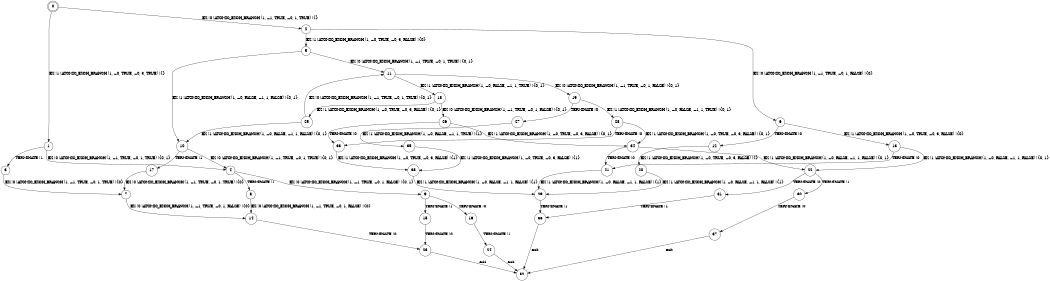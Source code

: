 digraph BCG {
size = "7, 10.5";
center = TRUE;
node [shape = circle];
0 [peripheries = 2];
0 -> 1 [label = "EX !1 !ATOMIC_EXCH_BRANCH (1, +0, TRUE, +0, 3, TRUE) !{}"];
0 -> 2 [label = "EX !0 !ATOMIC_EXCH_BRANCH (1, +1, TRUE, +0, 1, TRUE) !{}"];
1 -> 3 [label = "TERMINATE !1"];
1 -> 4 [label = "EX !0 !ATOMIC_EXCH_BRANCH (1, +1, TRUE, +0, 1, TRUE) !{0, 1}"];
2 -> 5 [label = "EX !1 !ATOMIC_EXCH_BRANCH (1, +0, TRUE, +0, 3, FALSE) !{0}"];
2 -> 6 [label = "EX !0 !ATOMIC_EXCH_BRANCH (1, +1, TRUE, +0, 1, FALSE) !{0}"];
3 -> 7 [label = "EX !0 !ATOMIC_EXCH_BRANCH (1, +1, TRUE, +0, 1, TRUE) !{0}"];
4 -> 8 [label = "TERMINATE !1"];
4 -> 9 [label = "EX !0 !ATOMIC_EXCH_BRANCH (1, +1, TRUE, +0, 1, FALSE) !{0, 1}"];
5 -> 10 [label = "EX !1 !ATOMIC_EXCH_BRANCH (1, +0, FALSE, +1, 1, FALSE) !{0, 1}"];
5 -> 11 [label = "EX !0 !ATOMIC_EXCH_BRANCH (1, +1, TRUE, +0, 1, TRUE) !{0, 1}"];
6 -> 12 [label = "TERMINATE !0"];
6 -> 13 [label = "EX !1 !ATOMIC_EXCH_BRANCH (1, +0, TRUE, +0, 3, FALSE) !{0}"];
7 -> 14 [label = "EX !0 !ATOMIC_EXCH_BRANCH (1, +1, TRUE, +0, 1, FALSE) !{0}"];
8 -> 14 [label = "EX !0 !ATOMIC_EXCH_BRANCH (1, +1, TRUE, +0, 1, FALSE) !{0}"];
9 -> 15 [label = "TERMINATE !1"];
9 -> 16 [label = "TERMINATE !0"];
10 -> 17 [label = "TERMINATE !1"];
10 -> 4 [label = "EX !0 !ATOMIC_EXCH_BRANCH (1, +1, TRUE, +0, 1, TRUE) !{0, 1}"];
11 -> 18 [label = "EX !1 !ATOMIC_EXCH_BRANCH (1, +0, FALSE, +1, 1, TRUE) !{0, 1}"];
11 -> 19 [label = "EX !0 !ATOMIC_EXCH_BRANCH (1, +1, TRUE, +0, 1, FALSE) !{0, 1}"];
12 -> 20 [label = "EX !1 !ATOMIC_EXCH_BRANCH (1, +0, TRUE, +0, 3, FALSE) !{}"];
13 -> 21 [label = "TERMINATE !0"];
13 -> 22 [label = "EX !1 !ATOMIC_EXCH_BRANCH (1, +0, FALSE, +1, 1, FALSE) !{0, 1}"];
14 -> 23 [label = "TERMINATE !0"];
15 -> 23 [label = "TERMINATE !0"];
16 -> 24 [label = "TERMINATE !1"];
17 -> 7 [label = "EX !0 !ATOMIC_EXCH_BRANCH (1, +1, TRUE, +0, 1, TRUE) !{0}"];
18 -> 25 [label = "EX !1 !ATOMIC_EXCH_BRANCH (1, +0, TRUE, +0, 3, FALSE) !{0, 1}"];
18 -> 26 [label = "EX !0 !ATOMIC_EXCH_BRANCH (1, +1, TRUE, +0, 1, FALSE) !{0, 1}"];
19 -> 27 [label = "TERMINATE !0"];
19 -> 28 [label = "EX !1 !ATOMIC_EXCH_BRANCH (1, +0, FALSE, +1, 1, TRUE) !{0, 1}"];
20 -> 29 [label = "EX !1 !ATOMIC_EXCH_BRANCH (1, +0, FALSE, +1, 1, FALSE) !{1}"];
21 -> 29 [label = "EX !1 !ATOMIC_EXCH_BRANCH (1, +0, FALSE, +1, 1, FALSE) !{1}"];
22 -> 30 [label = "TERMINATE !1"];
22 -> 31 [label = "TERMINATE !0"];
23 -> 32 [label = "exit"];
24 -> 32 [label = "exit"];
25 -> 10 [label = "EX !1 !ATOMIC_EXCH_BRANCH (1, +0, FALSE, +1, 1, FALSE) !{0, 1}"];
25 -> 11 [label = "EX !0 !ATOMIC_EXCH_BRANCH (1, +1, TRUE, +0, 1, TRUE) !{0, 1}"];
26 -> 33 [label = "TERMINATE !0"];
26 -> 34 [label = "EX !1 !ATOMIC_EXCH_BRANCH (1, +0, TRUE, +0, 3, FALSE) !{0, 1}"];
27 -> 35 [label = "EX !1 !ATOMIC_EXCH_BRANCH (1, +0, FALSE, +1, 1, TRUE) !{1}"];
28 -> 33 [label = "TERMINATE !0"];
28 -> 34 [label = "EX !1 !ATOMIC_EXCH_BRANCH (1, +0, TRUE, +0, 3, FALSE) !{0, 1}"];
29 -> 36 [label = "TERMINATE !1"];
30 -> 37 [label = "TERMINATE !0"];
31 -> 36 [label = "TERMINATE !1"];
33 -> 38 [label = "EX !1 !ATOMIC_EXCH_BRANCH (1, +0, TRUE, +0, 3, FALSE) !{1}"];
34 -> 21 [label = "TERMINATE !0"];
34 -> 22 [label = "EX !1 !ATOMIC_EXCH_BRANCH (1, +0, FALSE, +1, 1, FALSE) !{0, 1}"];
35 -> 38 [label = "EX !1 !ATOMIC_EXCH_BRANCH (1, +0, TRUE, +0, 3, FALSE) !{1}"];
36 -> 32 [label = "exit"];
37 -> 32 [label = "exit"];
38 -> 29 [label = "EX !1 !ATOMIC_EXCH_BRANCH (1, +0, FALSE, +1, 1, FALSE) !{1}"];
}
